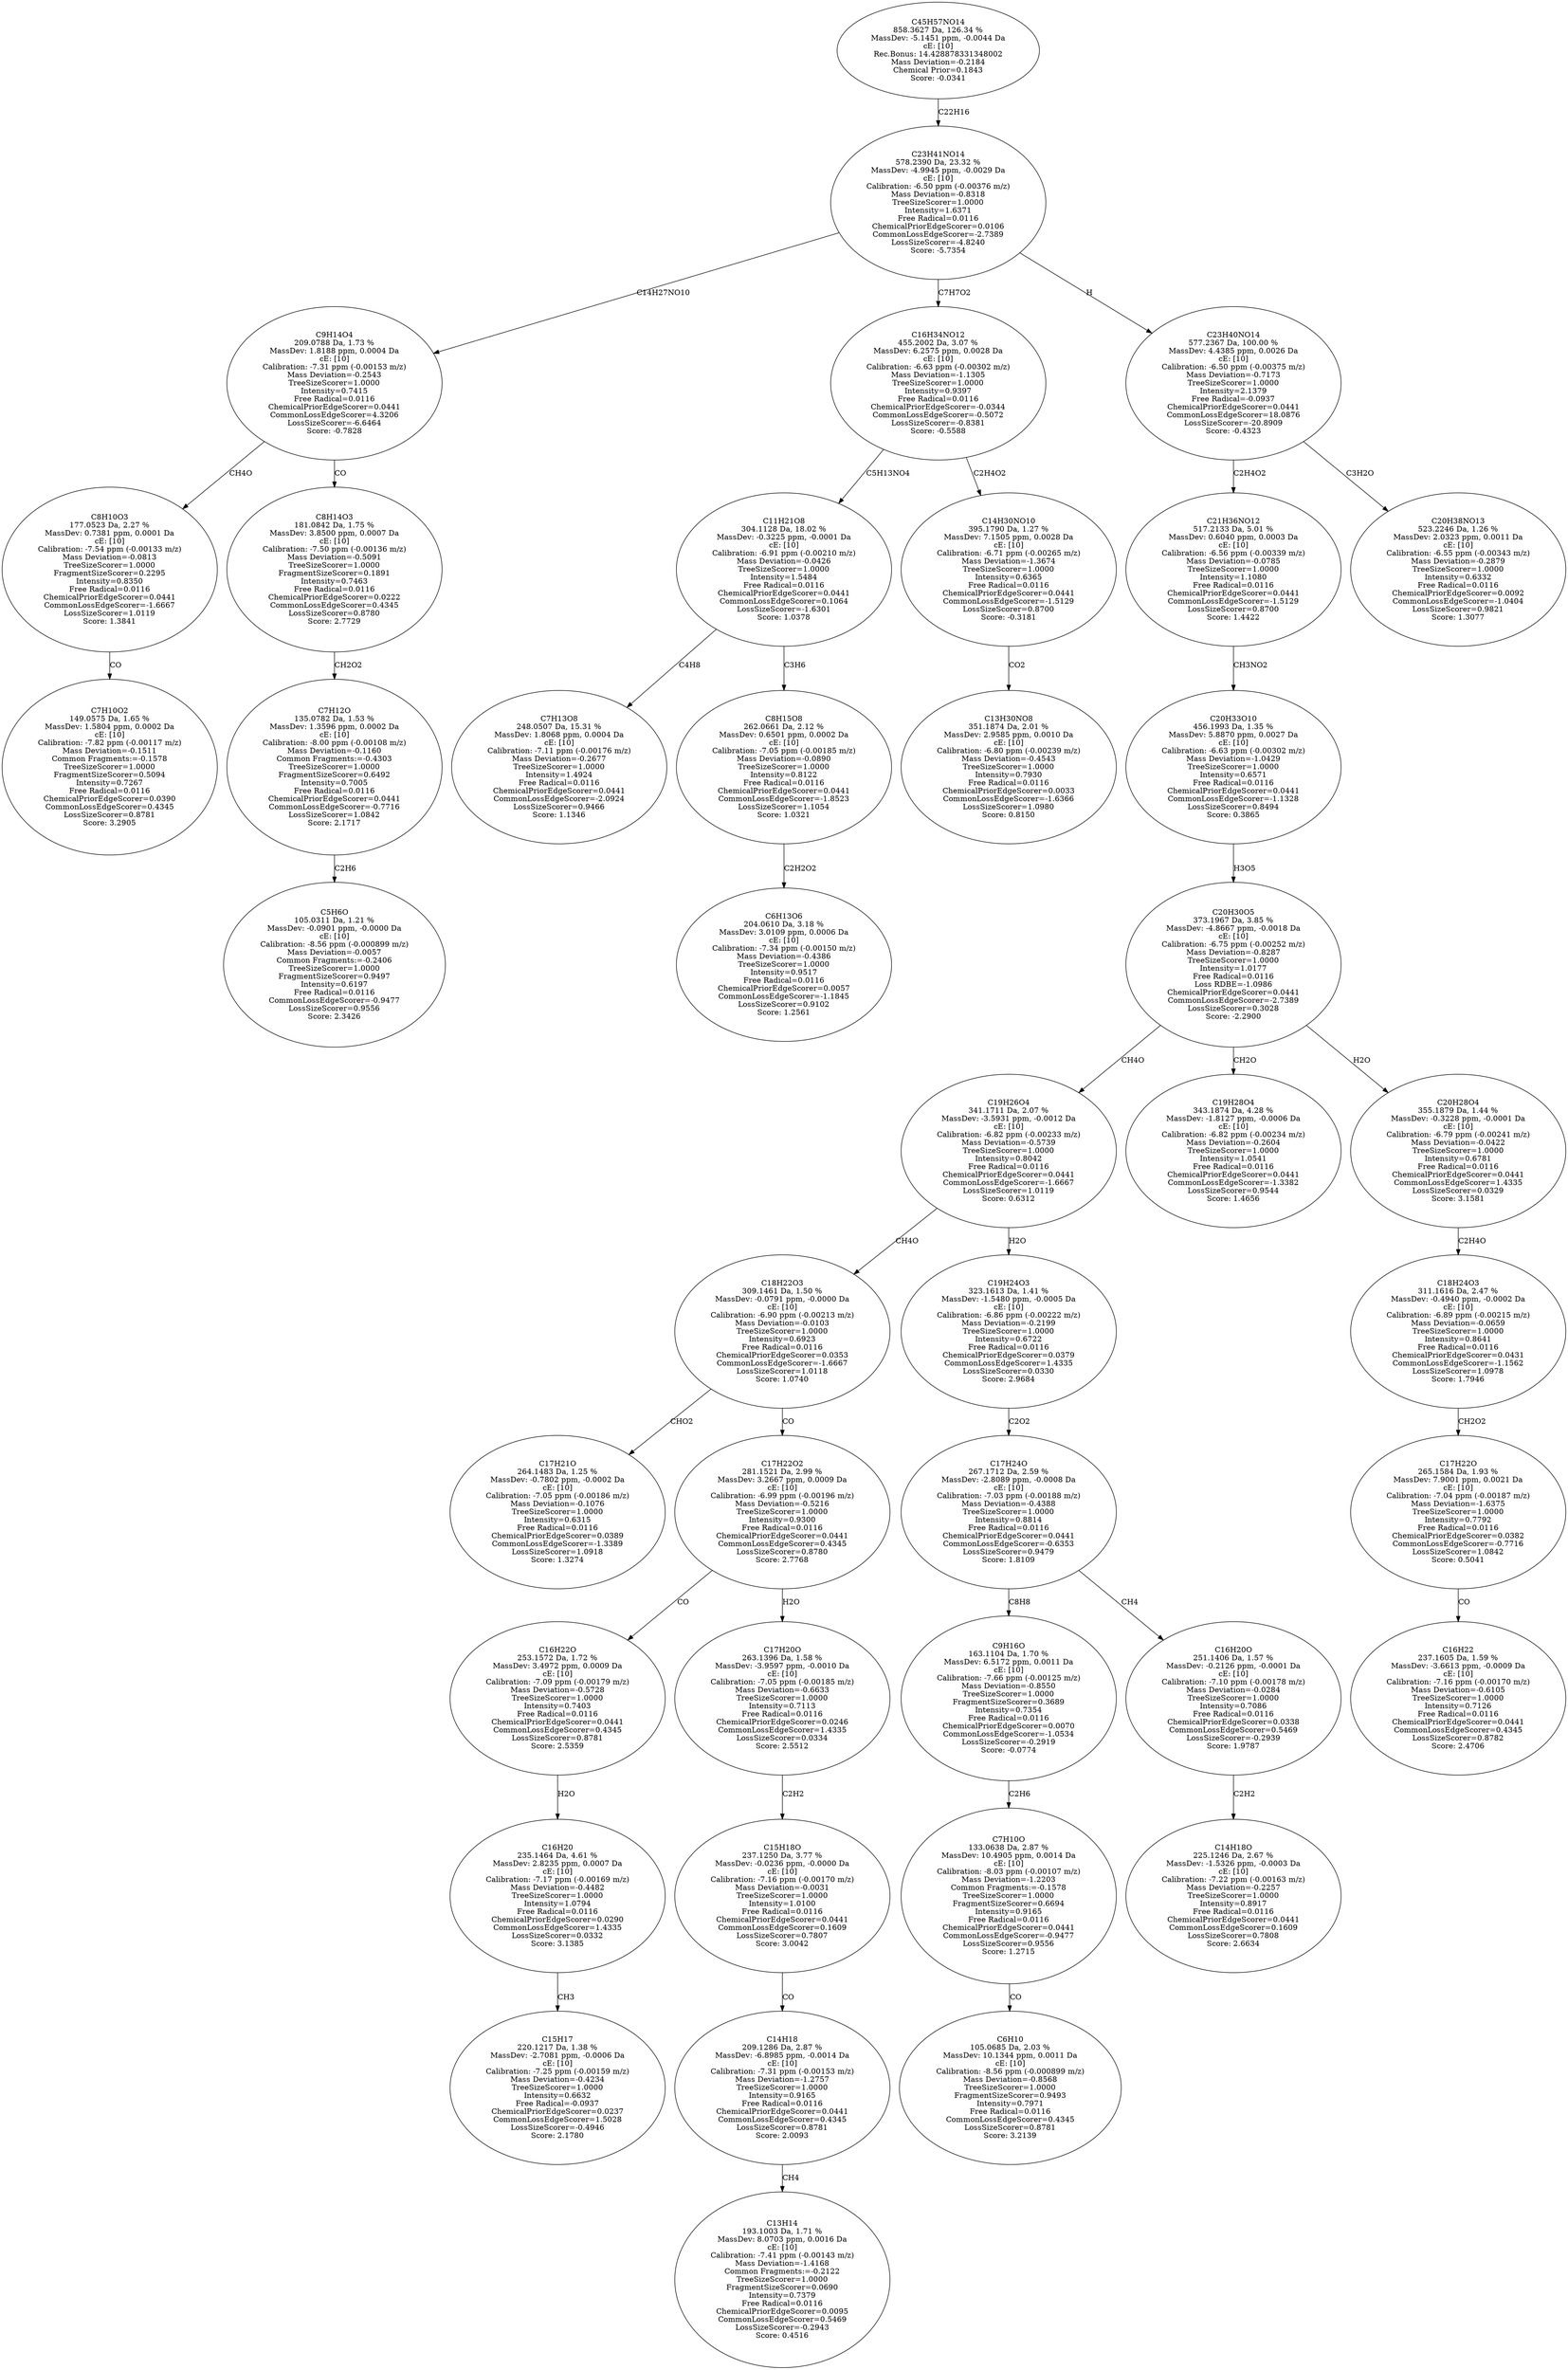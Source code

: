strict digraph {
v1 [label="C7H10O2\n149.0575 Da, 1.65 %\nMassDev: 1.5804 ppm, 0.0002 Da\ncE: [10]\nCalibration: -7.82 ppm (-0.00117 m/z)\nMass Deviation=-0.1511\nCommon Fragments:=-0.1578\nTreeSizeScorer=1.0000\nFragmentSizeScorer=0.5094\nIntensity=0.7267\nFree Radical=0.0116\nChemicalPriorEdgeScorer=0.0390\nCommonLossEdgeScorer=0.4345\nLossSizeScorer=0.8781\nScore: 3.2905"];
v2 [label="C8H10O3\n177.0523 Da, 2.27 %\nMassDev: 0.7381 ppm, 0.0001 Da\ncE: [10]\nCalibration: -7.54 ppm (-0.00133 m/z)\nMass Deviation=-0.0813\nTreeSizeScorer=1.0000\nFragmentSizeScorer=0.2295\nIntensity=0.8350\nFree Radical=0.0116\nChemicalPriorEdgeScorer=0.0441\nCommonLossEdgeScorer=-1.6667\nLossSizeScorer=1.0119\nScore: 1.3841"];
v3 [label="C5H6O\n105.0311 Da, 1.21 %\nMassDev: -0.0901 ppm, -0.0000 Da\ncE: [10]\nCalibration: -8.56 ppm (-0.000899 m/z)\nMass Deviation=-0.0057\nCommon Fragments:=-0.2406\nTreeSizeScorer=1.0000\nFragmentSizeScorer=0.9497\nIntensity=0.6197\nFree Radical=0.0116\nCommonLossEdgeScorer=-0.9477\nLossSizeScorer=0.9556\nScore: 2.3426"];
v4 [label="C7H12O\n135.0782 Da, 1.53 %\nMassDev: 1.3596 ppm, 0.0002 Da\ncE: [10]\nCalibration: -8.00 ppm (-0.00108 m/z)\nMass Deviation=-0.1160\nCommon Fragments:=-0.4303\nTreeSizeScorer=1.0000\nFragmentSizeScorer=0.6492\nIntensity=0.7005\nFree Radical=0.0116\nChemicalPriorEdgeScorer=0.0441\nCommonLossEdgeScorer=-0.7716\nLossSizeScorer=1.0842\nScore: 2.1717"];
v5 [label="C8H14O3\n181.0842 Da, 1.75 %\nMassDev: 3.8500 ppm, 0.0007 Da\ncE: [10]\nCalibration: -7.50 ppm (-0.00136 m/z)\nMass Deviation=-0.5091\nTreeSizeScorer=1.0000\nFragmentSizeScorer=0.1891\nIntensity=0.7463\nFree Radical=0.0116\nChemicalPriorEdgeScorer=0.0222\nCommonLossEdgeScorer=0.4345\nLossSizeScorer=0.8780\nScore: 2.7729"];
v6 [label="C9H14O4\n209.0788 Da, 1.73 %\nMassDev: 1.8188 ppm, 0.0004 Da\ncE: [10]\nCalibration: -7.31 ppm (-0.00153 m/z)\nMass Deviation=-0.2543\nTreeSizeScorer=1.0000\nIntensity=0.7415\nFree Radical=0.0116\nChemicalPriorEdgeScorer=0.0441\nCommonLossEdgeScorer=4.3206\nLossSizeScorer=-6.6464\nScore: -0.7828"];
v7 [label="C7H13O8\n248.0507 Da, 15.31 %\nMassDev: 1.8068 ppm, 0.0004 Da\ncE: [10]\nCalibration: -7.11 ppm (-0.00176 m/z)\nMass Deviation=-0.2677\nTreeSizeScorer=1.0000\nIntensity=1.4924\nFree Radical=0.0116\nChemicalPriorEdgeScorer=0.0441\nCommonLossEdgeScorer=-2.0924\nLossSizeScorer=0.9466\nScore: 1.1346"];
v8 [label="C6H13O6\n204.0610 Da, 3.18 %\nMassDev: 3.0109 ppm, 0.0006 Da\ncE: [10]\nCalibration: -7.34 ppm (-0.00150 m/z)\nMass Deviation=-0.4386\nTreeSizeScorer=1.0000\nIntensity=0.9517\nFree Radical=0.0116\nChemicalPriorEdgeScorer=0.0057\nCommonLossEdgeScorer=-1.1845\nLossSizeScorer=0.9102\nScore: 1.2561"];
v9 [label="C8H15O8\n262.0661 Da, 2.12 %\nMassDev: 0.6501 ppm, 0.0002 Da\ncE: [10]\nCalibration: -7.05 ppm (-0.00185 m/z)\nMass Deviation=-0.0890\nTreeSizeScorer=1.0000\nIntensity=0.8122\nFree Radical=0.0116\nChemicalPriorEdgeScorer=0.0441\nCommonLossEdgeScorer=-1.8523\nLossSizeScorer=1.1054\nScore: 1.0321"];
v10 [label="C11H21O8\n304.1128 Da, 18.02 %\nMassDev: -0.3225 ppm, -0.0001 Da\ncE: [10]\nCalibration: -6.91 ppm (-0.00210 m/z)\nMass Deviation=-0.0426\nTreeSizeScorer=1.0000\nIntensity=1.5484\nFree Radical=0.0116\nChemicalPriorEdgeScorer=0.0441\nCommonLossEdgeScorer=0.1064\nLossSizeScorer=-1.6301\nScore: 1.0378"];
v11 [label="C13H30NO8\n351.1874 Da, 2.01 %\nMassDev: 2.9585 ppm, 0.0010 Da\ncE: [10]\nCalibration: -6.80 ppm (-0.00239 m/z)\nMass Deviation=-0.4543\nTreeSizeScorer=1.0000\nIntensity=0.7930\nFree Radical=0.0116\nChemicalPriorEdgeScorer=0.0033\nCommonLossEdgeScorer=-1.6366\nLossSizeScorer=1.0980\nScore: 0.8150"];
v12 [label="C14H30NO10\n395.1790 Da, 1.27 %\nMassDev: 7.1505 ppm, 0.0028 Da\ncE: [10]\nCalibration: -6.71 ppm (-0.00265 m/z)\nMass Deviation=-1.3674\nTreeSizeScorer=1.0000\nIntensity=0.6365\nFree Radical=0.0116\nChemicalPriorEdgeScorer=0.0441\nCommonLossEdgeScorer=-1.5129\nLossSizeScorer=0.8700\nScore: -0.3181"];
v13 [label="C16H34NO12\n455.2002 Da, 3.07 %\nMassDev: 6.2575 ppm, 0.0028 Da\ncE: [10]\nCalibration: -6.63 ppm (-0.00302 m/z)\nMass Deviation=-1.1305\nTreeSizeScorer=1.0000\nIntensity=0.9397\nFree Radical=0.0116\nChemicalPriorEdgeScorer=-0.0344\nCommonLossEdgeScorer=-0.5072\nLossSizeScorer=-0.8381\nScore: -0.5588"];
v14 [label="C17H21O\n264.1483 Da, 1.25 %\nMassDev: -0.7802 ppm, -0.0002 Da\ncE: [10]\nCalibration: -7.05 ppm (-0.00186 m/z)\nMass Deviation=-0.1076\nTreeSizeScorer=1.0000\nIntensity=0.6315\nFree Radical=0.0116\nChemicalPriorEdgeScorer=0.0389\nCommonLossEdgeScorer=-1.3389\nLossSizeScorer=1.0918\nScore: 1.3274"];
v15 [label="C15H17\n220.1217 Da, 1.38 %\nMassDev: -2.7081 ppm, -0.0006 Da\ncE: [10]\nCalibration: -7.25 ppm (-0.00159 m/z)\nMass Deviation=-0.4234\nTreeSizeScorer=1.0000\nIntensity=0.6632\nFree Radical=-0.0937\nChemicalPriorEdgeScorer=0.0237\nCommonLossEdgeScorer=1.5028\nLossSizeScorer=-0.4946\nScore: 2.1780"];
v16 [label="C16H20\n235.1464 Da, 4.61 %\nMassDev: 2.8235 ppm, 0.0007 Da\ncE: [10]\nCalibration: -7.17 ppm (-0.00169 m/z)\nMass Deviation=-0.4482\nTreeSizeScorer=1.0000\nIntensity=1.0794\nFree Radical=0.0116\nChemicalPriorEdgeScorer=0.0290\nCommonLossEdgeScorer=1.4335\nLossSizeScorer=0.0332\nScore: 3.1385"];
v17 [label="C16H22O\n253.1572 Da, 1.72 %\nMassDev: 3.4972 ppm, 0.0009 Da\ncE: [10]\nCalibration: -7.09 ppm (-0.00179 m/z)\nMass Deviation=-0.5728\nTreeSizeScorer=1.0000\nIntensity=0.7403\nFree Radical=0.0116\nChemicalPriorEdgeScorer=0.0441\nCommonLossEdgeScorer=0.4345\nLossSizeScorer=0.8781\nScore: 2.5359"];
v18 [label="C13H14\n193.1003 Da, 1.71 %\nMassDev: 8.0703 ppm, 0.0016 Da\ncE: [10]\nCalibration: -7.41 ppm (-0.00143 m/z)\nMass Deviation=-1.4168\nCommon Fragments:=-0.2122\nTreeSizeScorer=1.0000\nFragmentSizeScorer=0.0690\nIntensity=0.7379\nFree Radical=0.0116\nChemicalPriorEdgeScorer=0.0095\nCommonLossEdgeScorer=0.5469\nLossSizeScorer=-0.2943\nScore: 0.4516"];
v19 [label="C14H18\n209.1286 Da, 2.87 %\nMassDev: -6.8985 ppm, -0.0014 Da\ncE: [10]\nCalibration: -7.31 ppm (-0.00153 m/z)\nMass Deviation=-1.2757\nTreeSizeScorer=1.0000\nIntensity=0.9165\nFree Radical=0.0116\nChemicalPriorEdgeScorer=0.0441\nCommonLossEdgeScorer=0.4345\nLossSizeScorer=0.8781\nScore: 2.0093"];
v20 [label="C15H18O\n237.1250 Da, 3.77 %\nMassDev: -0.0236 ppm, -0.0000 Da\ncE: [10]\nCalibration: -7.16 ppm (-0.00170 m/z)\nMass Deviation=-0.0031\nTreeSizeScorer=1.0000\nIntensity=1.0100\nFree Radical=0.0116\nChemicalPriorEdgeScorer=0.0441\nCommonLossEdgeScorer=0.1609\nLossSizeScorer=0.7807\nScore: 3.0042"];
v21 [label="C17H20O\n263.1396 Da, 1.58 %\nMassDev: -3.9597 ppm, -0.0010 Da\ncE: [10]\nCalibration: -7.05 ppm (-0.00185 m/z)\nMass Deviation=-0.6633\nTreeSizeScorer=1.0000\nIntensity=0.7113\nFree Radical=0.0116\nChemicalPriorEdgeScorer=0.0246\nCommonLossEdgeScorer=1.4335\nLossSizeScorer=0.0334\nScore: 2.5512"];
v22 [label="C17H22O2\n281.1521 Da, 2.99 %\nMassDev: 3.2667 ppm, 0.0009 Da\ncE: [10]\nCalibration: -6.99 ppm (-0.00196 m/z)\nMass Deviation=-0.5216\nTreeSizeScorer=1.0000\nIntensity=0.9300\nFree Radical=0.0116\nChemicalPriorEdgeScorer=0.0441\nCommonLossEdgeScorer=0.4345\nLossSizeScorer=0.8780\nScore: 2.7768"];
v23 [label="C18H22O3\n309.1461 Da, 1.50 %\nMassDev: -0.0791 ppm, -0.0000 Da\ncE: [10]\nCalibration: -6.90 ppm (-0.00213 m/z)\nMass Deviation=-0.0103\nTreeSizeScorer=1.0000\nIntensity=0.6923\nFree Radical=0.0116\nChemicalPriorEdgeScorer=0.0353\nCommonLossEdgeScorer=-1.6667\nLossSizeScorer=1.0118\nScore: 1.0740"];
v24 [label="C6H10\n105.0685 Da, 2.03 %\nMassDev: 10.1344 ppm, 0.0011 Da\ncE: [10]\nCalibration: -8.56 ppm (-0.000899 m/z)\nMass Deviation=-0.8568\nTreeSizeScorer=1.0000\nFragmentSizeScorer=0.9493\nIntensity=0.7971\nFree Radical=0.0116\nCommonLossEdgeScorer=0.4345\nLossSizeScorer=0.8781\nScore: 3.2139"];
v25 [label="C7H10O\n133.0638 Da, 2.87 %\nMassDev: 10.4905 ppm, 0.0014 Da\ncE: [10]\nCalibration: -8.03 ppm (-0.00107 m/z)\nMass Deviation=-1.2203\nCommon Fragments:=-0.1578\nTreeSizeScorer=1.0000\nFragmentSizeScorer=0.6694\nIntensity=0.9165\nFree Radical=0.0116\nChemicalPriorEdgeScorer=0.0441\nCommonLossEdgeScorer=-0.9477\nLossSizeScorer=0.9556\nScore: 1.2715"];
v26 [label="C9H16O\n163.1104 Da, 1.70 %\nMassDev: 6.5172 ppm, 0.0011 Da\ncE: [10]\nCalibration: -7.66 ppm (-0.00125 m/z)\nMass Deviation=-0.8550\nTreeSizeScorer=1.0000\nFragmentSizeScorer=0.3689\nIntensity=0.7354\nFree Radical=0.0116\nChemicalPriorEdgeScorer=0.0070\nCommonLossEdgeScorer=-1.0534\nLossSizeScorer=-0.2919\nScore: -0.0774"];
v27 [label="C14H18O\n225.1246 Da, 2.67 %\nMassDev: -1.5326 ppm, -0.0003 Da\ncE: [10]\nCalibration: -7.22 ppm (-0.00163 m/z)\nMass Deviation=-0.2257\nTreeSizeScorer=1.0000\nIntensity=0.8917\nFree Radical=0.0116\nChemicalPriorEdgeScorer=0.0441\nCommonLossEdgeScorer=0.1609\nLossSizeScorer=0.7808\nScore: 2.6634"];
v28 [label="C16H20O\n251.1406 Da, 1.57 %\nMassDev: -0.2126 ppm, -0.0001 Da\ncE: [10]\nCalibration: -7.10 ppm (-0.00178 m/z)\nMass Deviation=-0.0284\nTreeSizeScorer=1.0000\nIntensity=0.7086\nFree Radical=0.0116\nChemicalPriorEdgeScorer=0.0338\nCommonLossEdgeScorer=0.5469\nLossSizeScorer=-0.2939\nScore: 1.9787"];
v29 [label="C17H24O\n267.1712 Da, 2.59 %\nMassDev: -2.8089 ppm, -0.0008 Da\ncE: [10]\nCalibration: -7.03 ppm (-0.00188 m/z)\nMass Deviation=-0.4388\nTreeSizeScorer=1.0000\nIntensity=0.8814\nFree Radical=0.0116\nChemicalPriorEdgeScorer=0.0441\nCommonLossEdgeScorer=-0.6353\nLossSizeScorer=0.9479\nScore: 1.8109"];
v30 [label="C19H24O3\n323.1613 Da, 1.41 %\nMassDev: -1.5480 ppm, -0.0005 Da\ncE: [10]\nCalibration: -6.86 ppm (-0.00222 m/z)\nMass Deviation=-0.2199\nTreeSizeScorer=1.0000\nIntensity=0.6722\nFree Radical=0.0116\nChemicalPriorEdgeScorer=0.0379\nCommonLossEdgeScorer=1.4335\nLossSizeScorer=0.0330\nScore: 2.9684"];
v31 [label="C19H26O4\n341.1711 Da, 2.07 %\nMassDev: -3.5931 ppm, -0.0012 Da\ncE: [10]\nCalibration: -6.82 ppm (-0.00233 m/z)\nMass Deviation=-0.5739\nTreeSizeScorer=1.0000\nIntensity=0.8042\nFree Radical=0.0116\nChemicalPriorEdgeScorer=0.0441\nCommonLossEdgeScorer=-1.6667\nLossSizeScorer=1.0119\nScore: 0.6312"];
v32 [label="C19H28O4\n343.1874 Da, 4.28 %\nMassDev: -1.8127 ppm, -0.0006 Da\ncE: [10]\nCalibration: -6.82 ppm (-0.00234 m/z)\nMass Deviation=-0.2604\nTreeSizeScorer=1.0000\nIntensity=1.0541\nFree Radical=0.0116\nChemicalPriorEdgeScorer=0.0441\nCommonLossEdgeScorer=-1.3382\nLossSizeScorer=0.9544\nScore: 1.4656"];
v33 [label="C16H22\n237.1605 Da, 1.59 %\nMassDev: -3.6613 ppm, -0.0009 Da\ncE: [10]\nCalibration: -7.16 ppm (-0.00170 m/z)\nMass Deviation=-0.6105\nTreeSizeScorer=1.0000\nIntensity=0.7126\nFree Radical=0.0116\nChemicalPriorEdgeScorer=0.0441\nCommonLossEdgeScorer=0.4345\nLossSizeScorer=0.8782\nScore: 2.4706"];
v34 [label="C17H22O\n265.1584 Da, 1.93 %\nMassDev: 7.9001 ppm, 0.0021 Da\ncE: [10]\nCalibration: -7.04 ppm (-0.00187 m/z)\nMass Deviation=-1.6375\nTreeSizeScorer=1.0000\nIntensity=0.7792\nFree Radical=0.0116\nChemicalPriorEdgeScorer=0.0382\nCommonLossEdgeScorer=-0.7716\nLossSizeScorer=1.0842\nScore: 0.5041"];
v35 [label="C18H24O3\n311.1616 Da, 2.47 %\nMassDev: -0.4940 ppm, -0.0002 Da\ncE: [10]\nCalibration: -6.89 ppm (-0.00215 m/z)\nMass Deviation=-0.0659\nTreeSizeScorer=1.0000\nIntensity=0.8641\nFree Radical=0.0116\nChemicalPriorEdgeScorer=0.0431\nCommonLossEdgeScorer=-1.1562\nLossSizeScorer=1.0978\nScore: 1.7946"];
v36 [label="C20H28O4\n355.1879 Da, 1.44 %\nMassDev: -0.3228 ppm, -0.0001 Da\ncE: [10]\nCalibration: -6.79 ppm (-0.00241 m/z)\nMass Deviation=-0.0422\nTreeSizeScorer=1.0000\nIntensity=0.6781\nFree Radical=0.0116\nChemicalPriorEdgeScorer=0.0441\nCommonLossEdgeScorer=1.4335\nLossSizeScorer=0.0329\nScore: 3.1581"];
v37 [label="C20H30O5\n373.1967 Da, 3.85 %\nMassDev: -4.8667 ppm, -0.0018 Da\ncE: [10]\nCalibration: -6.75 ppm (-0.00252 m/z)\nMass Deviation=-0.8287\nTreeSizeScorer=1.0000\nIntensity=1.0177\nFree Radical=0.0116\nLoss RDBE=-1.0986\nChemicalPriorEdgeScorer=0.0441\nCommonLossEdgeScorer=-2.7389\nLossSizeScorer=0.3028\nScore: -2.2900"];
v38 [label="C20H33O10\n456.1993 Da, 1.35 %\nMassDev: 5.8870 ppm, 0.0027 Da\ncE: [10]\nCalibration: -6.63 ppm (-0.00302 m/z)\nMass Deviation=-1.0429\nTreeSizeScorer=1.0000\nIntensity=0.6571\nFree Radical=0.0116\nChemicalPriorEdgeScorer=0.0441\nCommonLossEdgeScorer=-1.1328\nLossSizeScorer=0.8494\nScore: 0.3865"];
v39 [label="C21H36NO12\n517.2133 Da, 5.01 %\nMassDev: 0.6040 ppm, 0.0003 Da\ncE: [10]\nCalibration: -6.56 ppm (-0.00339 m/z)\nMass Deviation=-0.0785\nTreeSizeScorer=1.0000\nIntensity=1.1080\nFree Radical=0.0116\nChemicalPriorEdgeScorer=0.0441\nCommonLossEdgeScorer=-1.5129\nLossSizeScorer=0.8700\nScore: 1.4422"];
v40 [label="C20H38NO13\n523.2246 Da, 1.26 %\nMassDev: 2.0323 ppm, 0.0011 Da\ncE: [10]\nCalibration: -6.55 ppm (-0.00343 m/z)\nMass Deviation=-0.2879\nTreeSizeScorer=1.0000\nIntensity=0.6332\nFree Radical=0.0116\nChemicalPriorEdgeScorer=0.0092\nCommonLossEdgeScorer=-1.0404\nLossSizeScorer=0.9821\nScore: 1.3077"];
v41 [label="C23H40NO14\n577.2367 Da, 100.00 %\nMassDev: 4.4385 ppm, 0.0026 Da\ncE: [10]\nCalibration: -6.50 ppm (-0.00375 m/z)\nMass Deviation=-0.7173\nTreeSizeScorer=1.0000\nIntensity=2.1379\nFree Radical=-0.0937\nChemicalPriorEdgeScorer=0.0441\nCommonLossEdgeScorer=18.0876\nLossSizeScorer=-20.8909\nScore: -0.4323"];
v42 [label="C23H41NO14\n578.2390 Da, 23.32 %\nMassDev: -4.9945 ppm, -0.0029 Da\ncE: [10]\nCalibration: -6.50 ppm (-0.00376 m/z)\nMass Deviation=-0.8318\nTreeSizeScorer=1.0000\nIntensity=1.6371\nFree Radical=0.0116\nChemicalPriorEdgeScorer=0.0106\nCommonLossEdgeScorer=-2.7389\nLossSizeScorer=-4.8240\nScore: -5.7354"];
v43 [label="C45H57NO14\n858.3627 Da, 126.34 %\nMassDev: -5.1451 ppm, -0.0044 Da\ncE: [10]\nRec.Bonus: 14.428878331348002\nMass Deviation=-0.2184\nChemical Prior=0.1843\nScore: -0.0341"];
v2 -> v1 [label="CO"];
v6 -> v2 [label="CH4O"];
v4 -> v3 [label="C2H6"];
v5 -> v4 [label="CH2O2"];
v6 -> v5 [label="CO"];
v42 -> v6 [label="C14H27NO10"];
v10 -> v7 [label="C4H8"];
v9 -> v8 [label="C2H2O2"];
v10 -> v9 [label="C3H6"];
v13 -> v10 [label="C5H13NO4"];
v12 -> v11 [label="CO2"];
v13 -> v12 [label="C2H4O2"];
v42 -> v13 [label="C7H7O2"];
v23 -> v14 [label="CHO2"];
v16 -> v15 [label="CH3"];
v17 -> v16 [label="H2O"];
v22 -> v17 [label="CO"];
v19 -> v18 [label="CH4"];
v20 -> v19 [label="CO"];
v21 -> v20 [label="C2H2"];
v22 -> v21 [label="H2O"];
v23 -> v22 [label="CO"];
v31 -> v23 [label="CH4O"];
v25 -> v24 [label="CO"];
v26 -> v25 [label="C2H6"];
v29 -> v26 [label="C8H8"];
v28 -> v27 [label="C2H2"];
v29 -> v28 [label="CH4"];
v30 -> v29 [label="C2O2"];
v31 -> v30 [label="H2O"];
v37 -> v31 [label="CH4O"];
v37 -> v32 [label="CH2O"];
v34 -> v33 [label="CO"];
v35 -> v34 [label="CH2O2"];
v36 -> v35 [label="C2H4O"];
v37 -> v36 [label="H2O"];
v38 -> v37 [label="H3O5"];
v39 -> v38 [label="CH3NO2"];
v41 -> v39 [label="C2H4O2"];
v41 -> v40 [label="C3H2O"];
v42 -> v41 [label="H"];
v43 -> v42 [label="C22H16"];
}